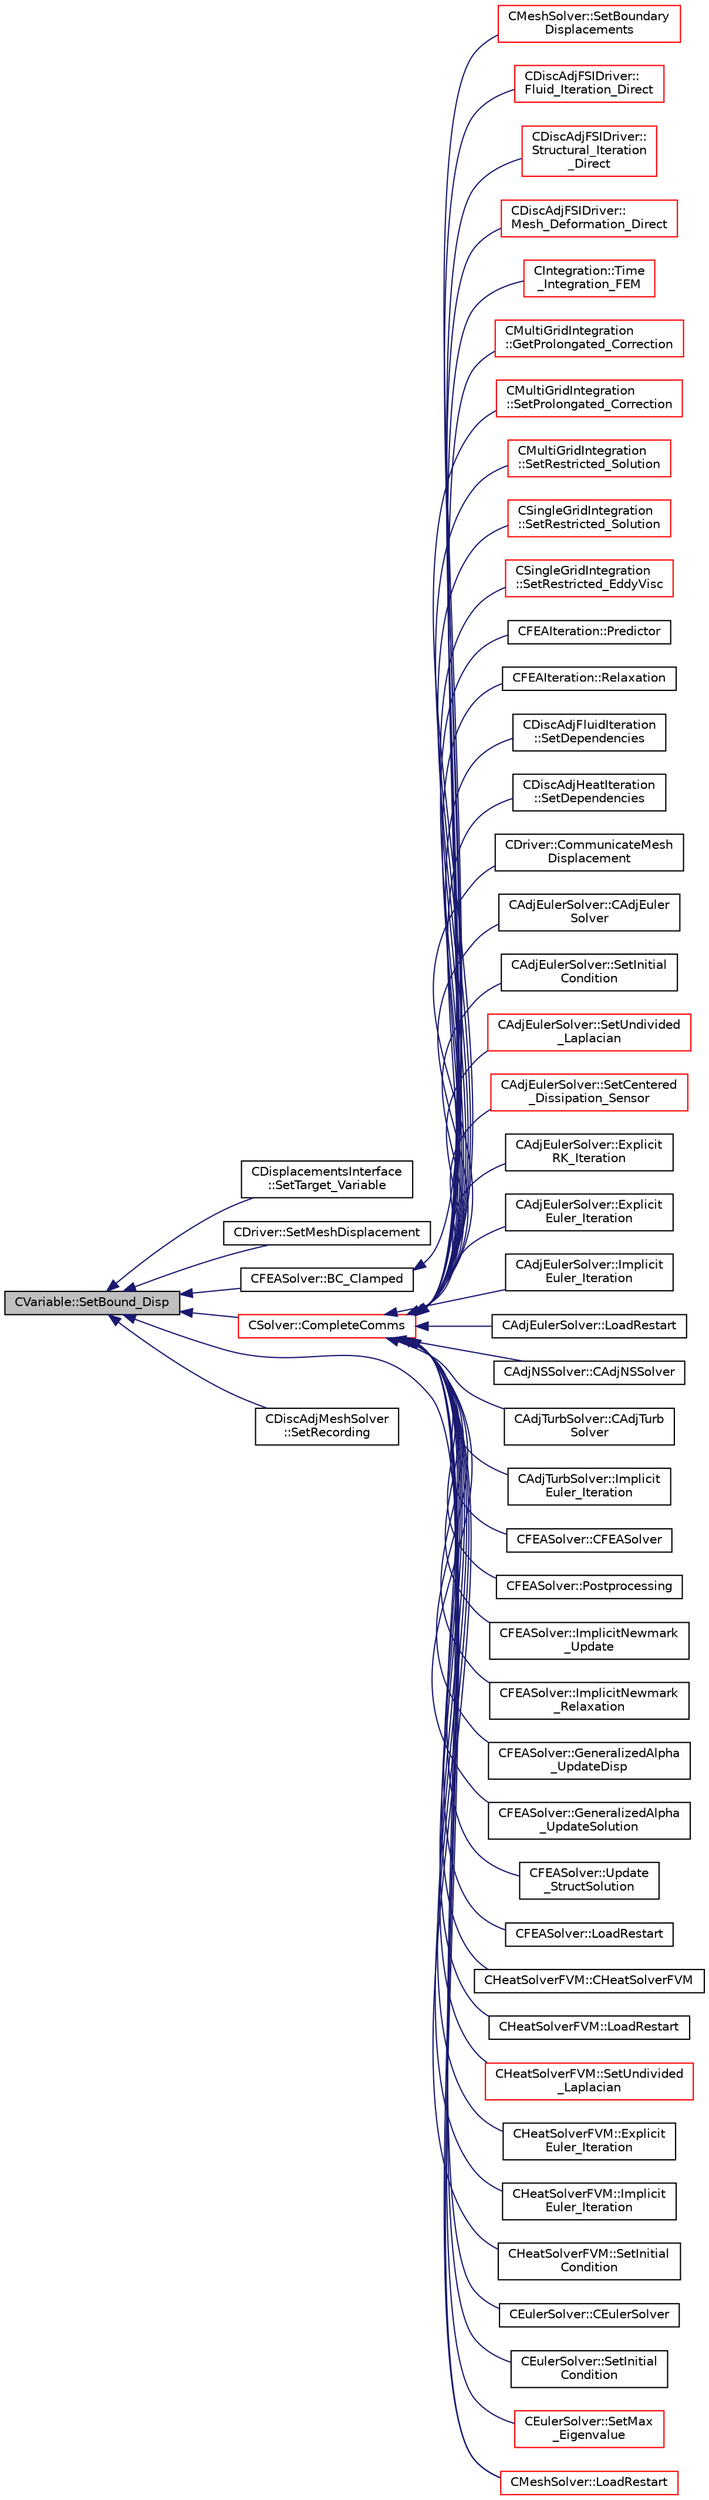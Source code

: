 digraph "CVariable::SetBound_Disp"
{
  edge [fontname="Helvetica",fontsize="10",labelfontname="Helvetica",labelfontsize="10"];
  node [fontname="Helvetica",fontsize="10",shape=record];
  rankdir="LR";
  Node4508 [label="CVariable::SetBound_Disp",height=0.2,width=0.4,color="black", fillcolor="grey75", style="filled", fontcolor="black"];
  Node4508 -> Node4509 [dir="back",color="midnightblue",fontsize="10",style="solid",fontname="Helvetica"];
  Node4509 [label="CDisplacementsInterface\l::SetTarget_Variable",height=0.2,width=0.4,color="black", fillcolor="white", style="filled",URL="$class_c_displacements_interface.html#a5deeb81eebe15e26667d95f4e853da17",tooltip="Set the variable that has been received from the target mesh into the target mesh. "];
  Node4508 -> Node4510 [dir="back",color="midnightblue",fontsize="10",style="solid",fontname="Helvetica"];
  Node4510 [label="CDriver::SetMeshDisplacement",height=0.2,width=0.4,color="black", fillcolor="white", style="filled",URL="$class_c_driver.html#a577c733543c58754e5084b747e1a9f14",tooltip="Set the mesh displacement for the elasticity mesh solver. "];
  Node4508 -> Node4511 [dir="back",color="midnightblue",fontsize="10",style="solid",fontname="Helvetica"];
  Node4511 [label="CFEASolver::BC_Clamped",height=0.2,width=0.4,color="black", fillcolor="white", style="filled",URL="$class_c_f_e_a_solver.html#a79c005fc44ebf1d5cccdd09009376219",tooltip="Clamped boundary conditions. "];
  Node4511 -> Node4512 [dir="back",color="midnightblue",fontsize="10",style="solid",fontname="Helvetica"];
  Node4512 [label="CMeshSolver::SetBoundary\lDisplacements",height=0.2,width=0.4,color="red", fillcolor="white", style="filled",URL="$class_c_mesh_solver.html#a8583f48eeef992c863a8e0595e87b70f",tooltip="Check the boundary vertex that are going to be moved. "];
  Node4508 -> Node4515 [dir="back",color="midnightblue",fontsize="10",style="solid",fontname="Helvetica"];
  Node4515 [label="CSolver::CompleteComms",height=0.2,width=0.4,color="red", fillcolor="white", style="filled",URL="$class_c_solver.html#a8d3046ad54e177f0705a2bff99c1cf16",tooltip="Routine to complete the set of non-blocking communications launched by InitiateComms() and unpacking ..."];
  Node4515 -> Node4516 [dir="back",color="midnightblue",fontsize="10",style="solid",fontname="Helvetica"];
  Node4516 [label="CDiscAdjFSIDriver::\lFluid_Iteration_Direct",height=0.2,width=0.4,color="red", fillcolor="white", style="filled",URL="$class_c_disc_adj_f_s_i_driver.html#aade7f9d8b7f7f1ddccfdc62d3b1fdaa8",tooltip="Run a direct flow iteration. "];
  Node4515 -> Node4521 [dir="back",color="midnightblue",fontsize="10",style="solid",fontname="Helvetica"];
  Node4521 [label="CDiscAdjFSIDriver::\lStructural_Iteration\l_Direct",height=0.2,width=0.4,color="red", fillcolor="white", style="filled",URL="$class_c_disc_adj_f_s_i_driver.html#aef8192d6dd5451f1e496e9847c2c5c65",tooltip="Run a direct structural iteration. "];
  Node4515 -> Node4522 [dir="back",color="midnightblue",fontsize="10",style="solid",fontname="Helvetica"];
  Node4522 [label="CDiscAdjFSIDriver::\lMesh_Deformation_Direct",height=0.2,width=0.4,color="red", fillcolor="white", style="filled",URL="$class_c_disc_adj_f_s_i_driver.html#ad683500d6b3773af342165b1b18f5c59",tooltip="Run a direct mesh deformation. "];
  Node4515 -> Node4523 [dir="back",color="midnightblue",fontsize="10",style="solid",fontname="Helvetica"];
  Node4523 [label="CIntegration::Time\l_Integration_FEM",height=0.2,width=0.4,color="red", fillcolor="white", style="filled",URL="$class_c_integration.html#a4ac7acdec8fdf941a4efc90b3f82a68c",tooltip="Do the time integration (explicit or implicit) of the numerical system on a FEM framework. "];
  Node4515 -> Node4525 [dir="back",color="midnightblue",fontsize="10",style="solid",fontname="Helvetica"];
  Node4525 [label="CMultiGridIntegration\l::GetProlongated_Correction",height=0.2,width=0.4,color="red", fillcolor="white", style="filled",URL="$class_c_multi_grid_integration.html#a29bf9a6e27f43e6b71704d05105a648d",tooltip="Compute the fine grid correction from the coarse solution. "];
  Node4515 -> Node4528 [dir="back",color="midnightblue",fontsize="10",style="solid",fontname="Helvetica"];
  Node4528 [label="CMultiGridIntegration\l::SetProlongated_Correction",height=0.2,width=0.4,color="red", fillcolor="white", style="filled",URL="$class_c_multi_grid_integration.html#a5d0d450972f5c004596b3f0abdae3015",tooltip="Set the value of the corrected fine grid solution. "];
  Node4515 -> Node4529 [dir="back",color="midnightblue",fontsize="10",style="solid",fontname="Helvetica"];
  Node4529 [label="CMultiGridIntegration\l::SetRestricted_Solution",height=0.2,width=0.4,color="red", fillcolor="white", style="filled",URL="$class_c_multi_grid_integration.html#a57c0f097c58c1d36ef8156b91350fd60",tooltip="Restrict solution from fine grid to a coarse grid. "];
  Node4515 -> Node4530 [dir="back",color="midnightblue",fontsize="10",style="solid",fontname="Helvetica"];
  Node4530 [label="CSingleGridIntegration\l::SetRestricted_Solution",height=0.2,width=0.4,color="red", fillcolor="white", style="filled",URL="$class_c_single_grid_integration.html#a035bbc4f261b680a4a651aa0af69437b",tooltip="Restrict solution from fine grid to a coarse grid. "];
  Node4515 -> Node4532 [dir="back",color="midnightblue",fontsize="10",style="solid",fontname="Helvetica"];
  Node4532 [label="CSingleGridIntegration\l::SetRestricted_EddyVisc",height=0.2,width=0.4,color="red", fillcolor="white", style="filled",URL="$class_c_single_grid_integration.html#ae875067fdaf103c36391ea21343e1731",tooltip="Restrict solution from fine grid to a coarse grid. "];
  Node4515 -> Node4533 [dir="back",color="midnightblue",fontsize="10",style="solid",fontname="Helvetica"];
  Node4533 [label="CFEAIteration::Predictor",height=0.2,width=0.4,color="black", fillcolor="white", style="filled",URL="$class_c_f_e_a_iteration.html#a00a378c1b0d9b95b250e208bcf1f420e",tooltip="Predictor. "];
  Node4515 -> Node4534 [dir="back",color="midnightblue",fontsize="10",style="solid",fontname="Helvetica"];
  Node4534 [label="CFEAIteration::Relaxation",height=0.2,width=0.4,color="black", fillcolor="white", style="filled",URL="$class_c_f_e_a_iteration.html#a840bd377c7050c57cb5f81799669b59f",tooltip="Relaxation. "];
  Node4515 -> Node4535 [dir="back",color="midnightblue",fontsize="10",style="solid",fontname="Helvetica"];
  Node4535 [label="CDiscAdjFluidIteration\l::SetDependencies",height=0.2,width=0.4,color="black", fillcolor="white", style="filled",URL="$class_c_disc_adj_fluid_iteration.html#aad302b77466b001d380ca8766ba8d85c",tooltip="Compute necessary variables that depend on the conservative variables or the mesh node positions (e..."];
  Node4515 -> Node4536 [dir="back",color="midnightblue",fontsize="10",style="solid",fontname="Helvetica"];
  Node4536 [label="CDiscAdjHeatIteration\l::SetDependencies",height=0.2,width=0.4,color="black", fillcolor="white", style="filled",URL="$class_c_disc_adj_heat_iteration.html#a8098b35364d0a2a7b1fa31850714e359",tooltip="Compute necessary variables that depend on the conservative variables or the mesh node positions (e..."];
  Node4515 -> Node4537 [dir="back",color="midnightblue",fontsize="10",style="solid",fontname="Helvetica"];
  Node4537 [label="CDriver::CommunicateMesh\lDisplacement",height=0.2,width=0.4,color="black", fillcolor="white", style="filled",URL="$class_c_driver.html#ab7774dbeec50826a830714585aa45740",tooltip="Communicate the boundary mesh displacements in a python call. "];
  Node4515 -> Node4538 [dir="back",color="midnightblue",fontsize="10",style="solid",fontname="Helvetica"];
  Node4538 [label="CAdjEulerSolver::CAdjEuler\lSolver",height=0.2,width=0.4,color="black", fillcolor="white", style="filled",URL="$class_c_adj_euler_solver.html#a0a739888df9436d4707665d152a7af1a"];
  Node4515 -> Node4539 [dir="back",color="midnightblue",fontsize="10",style="solid",fontname="Helvetica"];
  Node4539 [label="CAdjEulerSolver::SetInitial\lCondition",height=0.2,width=0.4,color="black", fillcolor="white", style="filled",URL="$class_c_adj_euler_solver.html#a9b83036ab8c37a1b24350704dcfeaeb3",tooltip="Set the initial condition for the Euler Equations. "];
  Node4515 -> Node4540 [dir="back",color="midnightblue",fontsize="10",style="solid",fontname="Helvetica"];
  Node4540 [label="CAdjEulerSolver::SetUndivided\l_Laplacian",height=0.2,width=0.4,color="red", fillcolor="white", style="filled",URL="$class_c_adj_euler_solver.html#a1872318f659d74b4e12d669095ee57b5",tooltip="Compute the undivided laplacian for the adjoint solution. "];
  Node4515 -> Node4543 [dir="back",color="midnightblue",fontsize="10",style="solid",fontname="Helvetica"];
  Node4543 [label="CAdjEulerSolver::SetCentered\l_Dissipation_Sensor",height=0.2,width=0.4,color="red", fillcolor="white", style="filled",URL="$class_c_adj_euler_solver.html#af1b72ed76900f821d2f51942cb4252db",tooltip="Compute the sensor for higher order dissipation control in rotating problems. "];
  Node4515 -> Node4544 [dir="back",color="midnightblue",fontsize="10",style="solid",fontname="Helvetica"];
  Node4544 [label="CAdjEulerSolver::Explicit\lRK_Iteration",height=0.2,width=0.4,color="black", fillcolor="white", style="filled",URL="$class_c_adj_euler_solver.html#a83de159f4bd062c776f07d087414a9cf",tooltip="Update the solution using a Runge-Kutta strategy. "];
  Node4515 -> Node4545 [dir="back",color="midnightblue",fontsize="10",style="solid",fontname="Helvetica"];
  Node4545 [label="CAdjEulerSolver::Explicit\lEuler_Iteration",height=0.2,width=0.4,color="black", fillcolor="white", style="filled",URL="$class_c_adj_euler_solver.html#a2863f1ed56105b595204ac31b3dab66b",tooltip="Update the solution using a explicit Euler scheme. "];
  Node4515 -> Node4546 [dir="back",color="midnightblue",fontsize="10",style="solid",fontname="Helvetica"];
  Node4546 [label="CAdjEulerSolver::Implicit\lEuler_Iteration",height=0.2,width=0.4,color="black", fillcolor="white", style="filled",URL="$class_c_adj_euler_solver.html#af64f459bce9498b1d19d8a645d0bc2c3",tooltip="Update the solution using an implicit solver. "];
  Node4515 -> Node4547 [dir="back",color="midnightblue",fontsize="10",style="solid",fontname="Helvetica"];
  Node4547 [label="CAdjEulerSolver::LoadRestart",height=0.2,width=0.4,color="black", fillcolor="white", style="filled",URL="$class_c_adj_euler_solver.html#acaf1ae2d6c07b492ab1eeca389881731",tooltip="Load a solution from a restart file. "];
  Node4515 -> Node4548 [dir="back",color="midnightblue",fontsize="10",style="solid",fontname="Helvetica"];
  Node4548 [label="CAdjNSSolver::CAdjNSSolver",height=0.2,width=0.4,color="black", fillcolor="white", style="filled",URL="$class_c_adj_n_s_solver.html#a323f1dc7c0b9fe00d1911eeeea365d46"];
  Node4515 -> Node4549 [dir="back",color="midnightblue",fontsize="10",style="solid",fontname="Helvetica"];
  Node4549 [label="CAdjTurbSolver::CAdjTurb\lSolver",height=0.2,width=0.4,color="black", fillcolor="white", style="filled",URL="$class_c_adj_turb_solver.html#a621bdae0b081f25a67425cc037cd90a2"];
  Node4515 -> Node4550 [dir="back",color="midnightblue",fontsize="10",style="solid",fontname="Helvetica"];
  Node4550 [label="CAdjTurbSolver::Implicit\lEuler_Iteration",height=0.2,width=0.4,color="black", fillcolor="white", style="filled",URL="$class_c_adj_turb_solver.html#a2c2657818c6ecfb7984c70bf079accd3",tooltip="Update the solution using an implicit solver. "];
  Node4515 -> Node4551 [dir="back",color="midnightblue",fontsize="10",style="solid",fontname="Helvetica"];
  Node4551 [label="CFEASolver::CFEASolver",height=0.2,width=0.4,color="black", fillcolor="white", style="filled",URL="$class_c_f_e_a_solver.html#a1d4c7d17d9c7143d3079fc78fae1599d"];
  Node4515 -> Node4552 [dir="back",color="midnightblue",fontsize="10",style="solid",fontname="Helvetica"];
  Node4552 [label="CFEASolver::Postprocessing",height=0.2,width=0.4,color="black", fillcolor="white", style="filled",URL="$class_c_f_e_a_solver.html#a582bf776db03d18a985936fff4c16644",tooltip="Postprocessing. "];
  Node4515 -> Node4553 [dir="back",color="midnightblue",fontsize="10",style="solid",fontname="Helvetica"];
  Node4553 [label="CFEASolver::ImplicitNewmark\l_Update",height=0.2,width=0.4,color="black", fillcolor="white", style="filled",URL="$class_c_f_e_a_solver.html#ae2afb9595361d9ead55f76ae5d89df02",tooltip="Update the solution using an implicit Newmark solver. "];
  Node4515 -> Node4554 [dir="back",color="midnightblue",fontsize="10",style="solid",fontname="Helvetica"];
  Node4554 [label="CFEASolver::ImplicitNewmark\l_Relaxation",height=0.2,width=0.4,color="black", fillcolor="white", style="filled",URL="$class_c_f_e_a_solver.html#afc818eebdc8cd168090a1abd5764425f",tooltip="A virtual member. "];
  Node4515 -> Node4555 [dir="back",color="midnightblue",fontsize="10",style="solid",fontname="Helvetica"];
  Node4555 [label="CFEASolver::GeneralizedAlpha\l_UpdateDisp",height=0.2,width=0.4,color="black", fillcolor="white", style="filled",URL="$class_c_f_e_a_solver.html#afe622d2f1e07a01baeaebc52cb7fcd45",tooltip="Update the solution using an implicit Generalized Alpha solver. "];
  Node4515 -> Node4556 [dir="back",color="midnightblue",fontsize="10",style="solid",fontname="Helvetica"];
  Node4556 [label="CFEASolver::GeneralizedAlpha\l_UpdateSolution",height=0.2,width=0.4,color="black", fillcolor="white", style="filled",URL="$class_c_f_e_a_solver.html#ae2bac89cd2c2b5c052f21b1815ce0348",tooltip="Update the solution using an implicit Generalized Alpha solver. "];
  Node4515 -> Node4557 [dir="back",color="midnightblue",fontsize="10",style="solid",fontname="Helvetica"];
  Node4557 [label="CFEASolver::Update\l_StructSolution",height=0.2,width=0.4,color="black", fillcolor="white", style="filled",URL="$class_c_f_e_a_solver.html#a564968575d62fc76612e8be5804652bd",tooltip="Aitken&#39;s relaxation of the solution. "];
  Node4515 -> Node4558 [dir="back",color="midnightblue",fontsize="10",style="solid",fontname="Helvetica"];
  Node4558 [label="CFEASolver::LoadRestart",height=0.2,width=0.4,color="black", fillcolor="white", style="filled",URL="$class_c_f_e_a_solver.html#a5f70ded742a6204f439628d029ac294a",tooltip="Load a solution from a restart file. "];
  Node4515 -> Node4559 [dir="back",color="midnightblue",fontsize="10",style="solid",fontname="Helvetica"];
  Node4559 [label="CHeatSolverFVM::CHeatSolverFVM",height=0.2,width=0.4,color="black", fillcolor="white", style="filled",URL="$class_c_heat_solver_f_v_m.html#a42af03c3f465c905fbc3ecbee398f5be",tooltip="Constructor of the class. "];
  Node4515 -> Node4560 [dir="back",color="midnightblue",fontsize="10",style="solid",fontname="Helvetica"];
  Node4560 [label="CHeatSolverFVM::LoadRestart",height=0.2,width=0.4,color="black", fillcolor="white", style="filled",URL="$class_c_heat_solver_f_v_m.html#a206fdd2ca3b6c1a050945a07dc38bd80",tooltip="Load a solution from a restart file. "];
  Node4515 -> Node4561 [dir="back",color="midnightblue",fontsize="10",style="solid",fontname="Helvetica"];
  Node4561 [label="CHeatSolverFVM::SetUndivided\l_Laplacian",height=0.2,width=0.4,color="red", fillcolor="white", style="filled",URL="$class_c_heat_solver_f_v_m.html#a62fe1f80d82f024d872943869e2fef83",tooltip="Compute the undivided laplacian for the solution. "];
  Node4515 -> Node4563 [dir="back",color="midnightblue",fontsize="10",style="solid",fontname="Helvetica"];
  Node4563 [label="CHeatSolverFVM::Explicit\lEuler_Iteration",height=0.2,width=0.4,color="black", fillcolor="white", style="filled",URL="$class_c_heat_solver_f_v_m.html#ac72e3e231d74967d368bf1cb7345535a",tooltip="Update the solution using an explicit solver. "];
  Node4515 -> Node4564 [dir="back",color="midnightblue",fontsize="10",style="solid",fontname="Helvetica"];
  Node4564 [label="CHeatSolverFVM::Implicit\lEuler_Iteration",height=0.2,width=0.4,color="black", fillcolor="white", style="filled",URL="$class_c_heat_solver_f_v_m.html#a604f660ae9da06eae59363f83a98843e",tooltip="Update the solution using an implicit solver. "];
  Node4515 -> Node4565 [dir="back",color="midnightblue",fontsize="10",style="solid",fontname="Helvetica"];
  Node4565 [label="CHeatSolverFVM::SetInitial\lCondition",height=0.2,width=0.4,color="black", fillcolor="white", style="filled",URL="$class_c_heat_solver_f_v_m.html#ad7abcac73bd5dbcaea0bb053a24fd571",tooltip="Set the initial condition for the FEM structural problem. "];
  Node4515 -> Node4566 [dir="back",color="midnightblue",fontsize="10",style="solid",fontname="Helvetica"];
  Node4566 [label="CEulerSolver::CEulerSolver",height=0.2,width=0.4,color="black", fillcolor="white", style="filled",URL="$class_c_euler_solver.html#ae1e74218b4e943111b100d7ddcbd4db9"];
  Node4515 -> Node4567 [dir="back",color="midnightblue",fontsize="10",style="solid",fontname="Helvetica"];
  Node4567 [label="CEulerSolver::SetInitial\lCondition",height=0.2,width=0.4,color="black", fillcolor="white", style="filled",URL="$class_c_euler_solver.html#acd432e102632a115b8a1821f58b21340",tooltip="Set the initial condition for the Euler Equations. "];
  Node4515 -> Node4568 [dir="back",color="midnightblue",fontsize="10",style="solid",fontname="Helvetica"];
  Node4568 [label="CEulerSolver::SetMax\l_Eigenvalue",height=0.2,width=0.4,color="red", fillcolor="white", style="filled",URL="$class_c_euler_solver.html#a76f7fdf349ae41c6f0cf4df82b571fb1",tooltip="Compute the max eigenvalue. "];
  Node4515 -> Node4616 [dir="back",color="midnightblue",fontsize="10",style="solid",fontname="Helvetica"];
  Node4616 [label="CMeshSolver::LoadRestart",height=0.2,width=0.4,color="red", fillcolor="white", style="filled",URL="$class_c_mesh_solver.html#a158c64de91317d7570e7192493fe0a19",tooltip="Load a solution from a restart file. "];
  Node4508 -> Node4618 [dir="back",color="midnightblue",fontsize="10",style="solid",fontname="Helvetica"];
  Node4618 [label="CDiscAdjMeshSolver\l::SetRecording",height=0.2,width=0.4,color="black", fillcolor="white", style="filled",URL="$class_c_disc_adj_mesh_solver.html#acac63a035705dcd123b6666718f8256e",tooltip="Prepare the solver for a new recording. "];
  Node4508 -> Node4616 [dir="back",color="midnightblue",fontsize="10",style="solid",fontname="Helvetica"];
}
